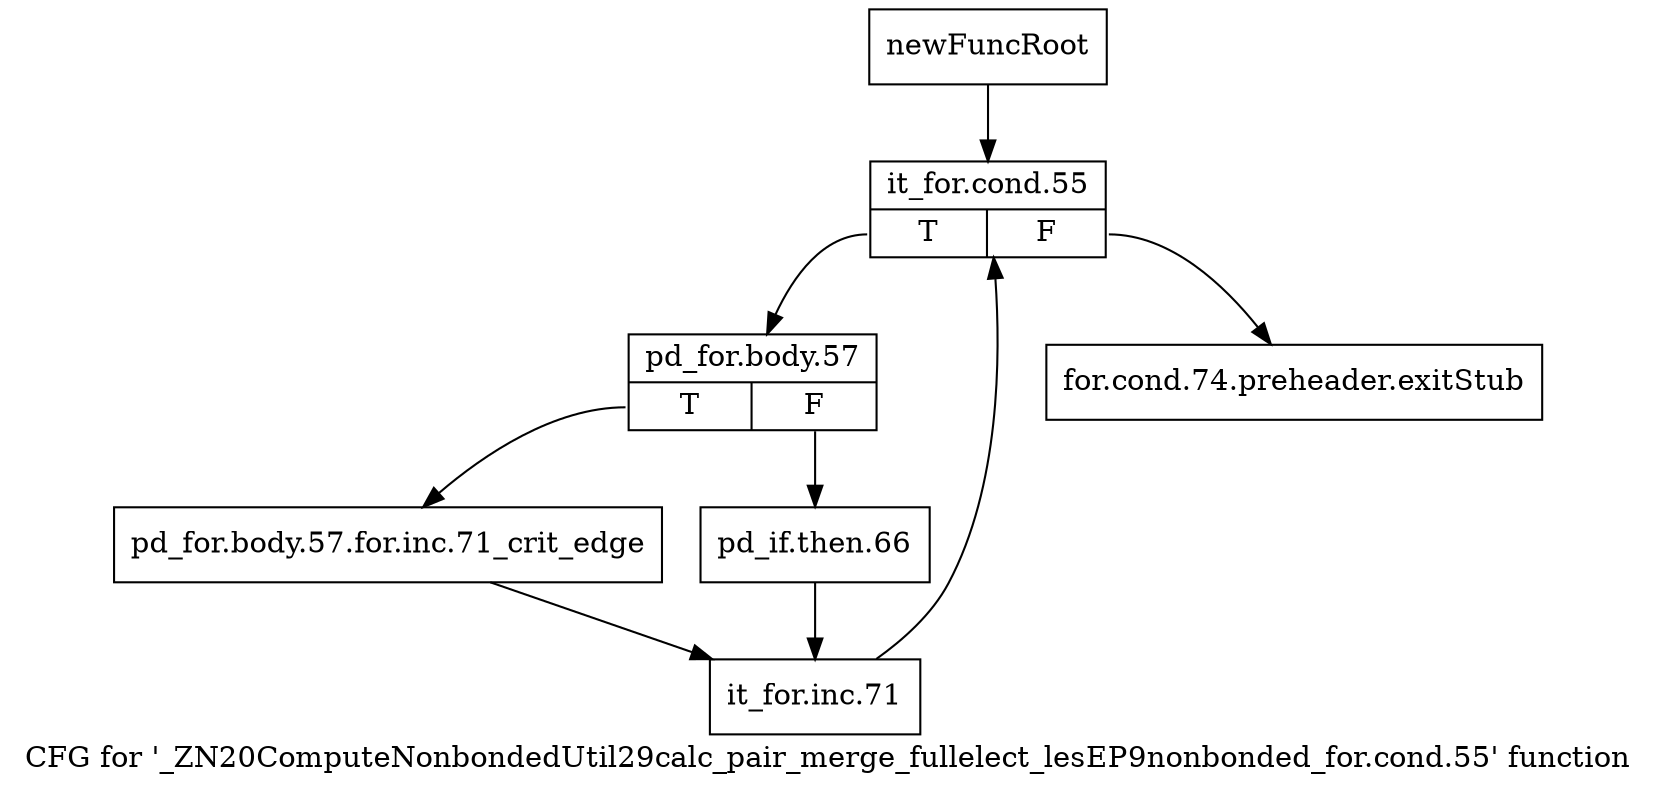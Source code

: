 digraph "CFG for '_ZN20ComputeNonbondedUtil29calc_pair_merge_fullelect_lesEP9nonbonded_for.cond.55' function" {
	label="CFG for '_ZN20ComputeNonbondedUtil29calc_pair_merge_fullelect_lesEP9nonbonded_for.cond.55' function";

	Node0x20b6d10 [shape=record,label="{newFuncRoot}"];
	Node0x20b6d10 -> Node0x20b6db0;
	Node0x20b6d60 [shape=record,label="{for.cond.74.preheader.exitStub}"];
	Node0x20b6db0 [shape=record,label="{it_for.cond.55|{<s0>T|<s1>F}}"];
	Node0x20b6db0:s0 -> Node0x20b6e00;
	Node0x20b6db0:s1 -> Node0x20b6d60;
	Node0x20b6e00 [shape=record,label="{pd_for.body.57|{<s0>T|<s1>F}}"];
	Node0x20b6e00:s0 -> Node0x20b6ea0;
	Node0x20b6e00:s1 -> Node0x20b6e50;
	Node0x20b6e50 [shape=record,label="{pd_if.then.66}"];
	Node0x20b6e50 -> Node0x20b6ef0;
	Node0x20b6ea0 [shape=record,label="{pd_for.body.57.for.inc.71_crit_edge}"];
	Node0x20b6ea0 -> Node0x20b6ef0;
	Node0x20b6ef0 [shape=record,label="{it_for.inc.71}"];
	Node0x20b6ef0 -> Node0x20b6db0;
}
